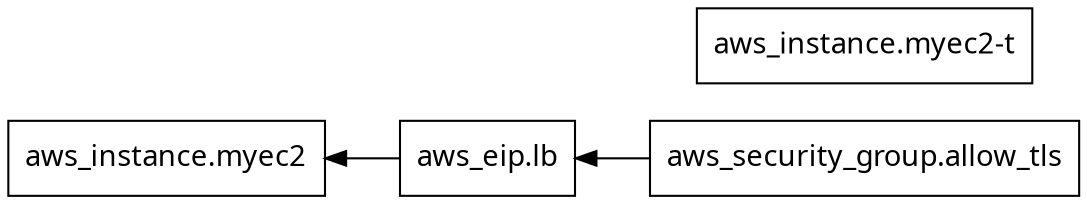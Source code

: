 digraph G {
  rankdir = "RL";
  node [shape = rect, fontname = "sans-serif"];
  "aws_eip.lb" [label="aws_eip.lb"];
  "aws_instance.myec2" [label="aws_instance.myec2"];
  "aws_instance.myec2-t" [label="aws_instance.myec2-t"];
  "aws_security_group.allow_tls" [label="aws_security_group.allow_tls"];
  "aws_eip.lb" -> "aws_instance.myec2";
  "aws_security_group.allow_tls" -> "aws_eip.lb";
}
